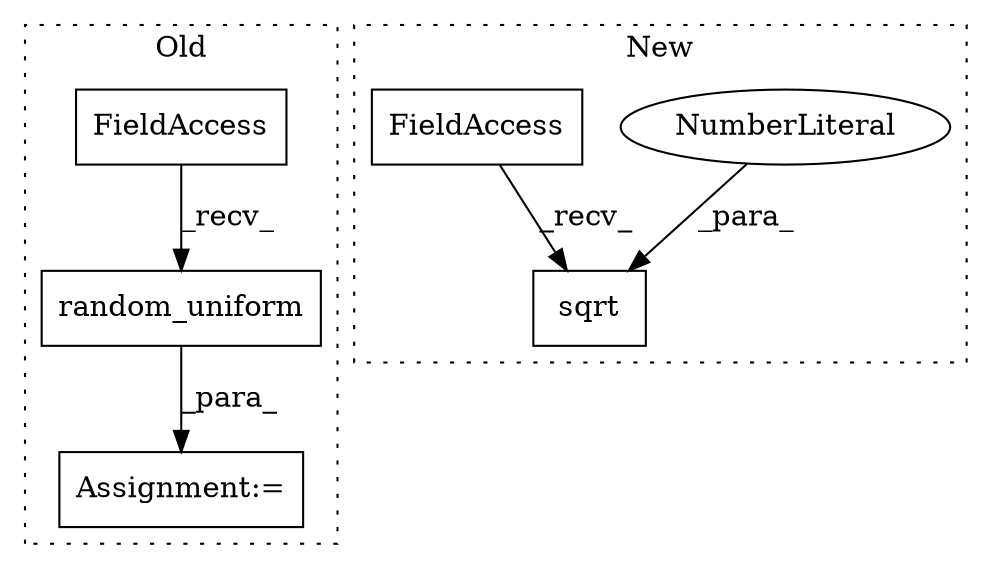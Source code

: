 digraph G {
subgraph cluster0 {
1 [label="random_uniform" a="32" s="1726" l="16" shape="box"];
5 [label="FieldAccess" a="22" s="1715" l="10" shape="box"];
6 [label="Assignment:=" a="7" s="1714" l="1" shape="box"];
label = "Old";
style="dotted";
}
subgraph cluster1 {
2 [label="sqrt" a="32" s="1764,1772" l="5,1" shape="box"];
3 [label="NumberLiteral" a="34" s="1769" l="3" shape="ellipse"];
4 [label="FieldAccess" a="22" s="1746" l="9" shape="box"];
label = "New";
style="dotted";
}
1 -> 6 [label="_para_"];
3 -> 2 [label="_para_"];
4 -> 2 [label="_recv_"];
5 -> 1 [label="_recv_"];
}